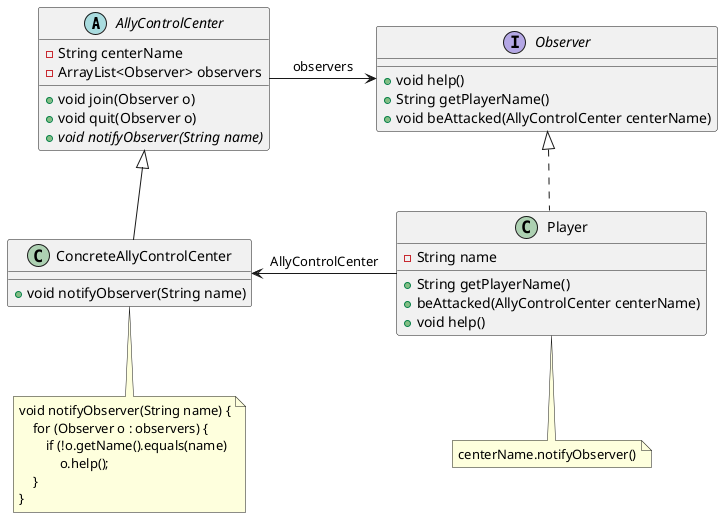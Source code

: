@startuml

abstract class AllyControlCenter {
-String centerName
-ArrayList<Observer> observers
+void join(Observer o)
+void quit(Observer o)
+{abstract} void notifyObserver(String name)
}

class ConcreteAllyControlCenter extends AllyControlCenter {
+void notifyObserver(String name)
}
note bottom of ConcreteAllyControlCenter
void notifyObserver(String name) {
    for (Observer o : observers) {
        if (!o.getName().equals(name)
            o.help();
    }
}
end note

interface Observer {
+void help()
+String getPlayerName()
+void beAttacked(AllyControlCenter centerName)
}

class Player implements Observer {
-String name
+String getPlayerName()
+beAttacked(AllyControlCenter centerName)
+void help()
}
note bottom of Player
centerName.notifyObserver()
end note

AllyControlCenter -right-> Observer : observers
Player -left-> ConcreteAllyControlCenter : AllyControlCenter

@enduml